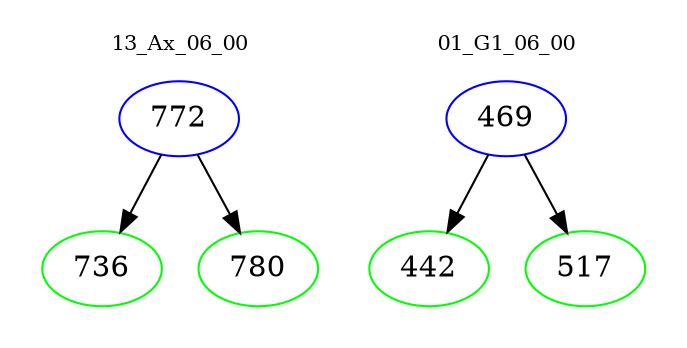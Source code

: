 digraph{
subgraph cluster_0 {
color = white
label = "13_Ax_06_00";
fontsize=10;
T0_772 [label="772", color="blue"]
T0_772 -> T0_736 [color="black"]
T0_736 [label="736", color="green"]
T0_772 -> T0_780 [color="black"]
T0_780 [label="780", color="green"]
}
subgraph cluster_1 {
color = white
label = "01_G1_06_00";
fontsize=10;
T1_469 [label="469", color="blue"]
T1_469 -> T1_442 [color="black"]
T1_442 [label="442", color="green"]
T1_469 -> T1_517 [color="black"]
T1_517 [label="517", color="green"]
}
}
